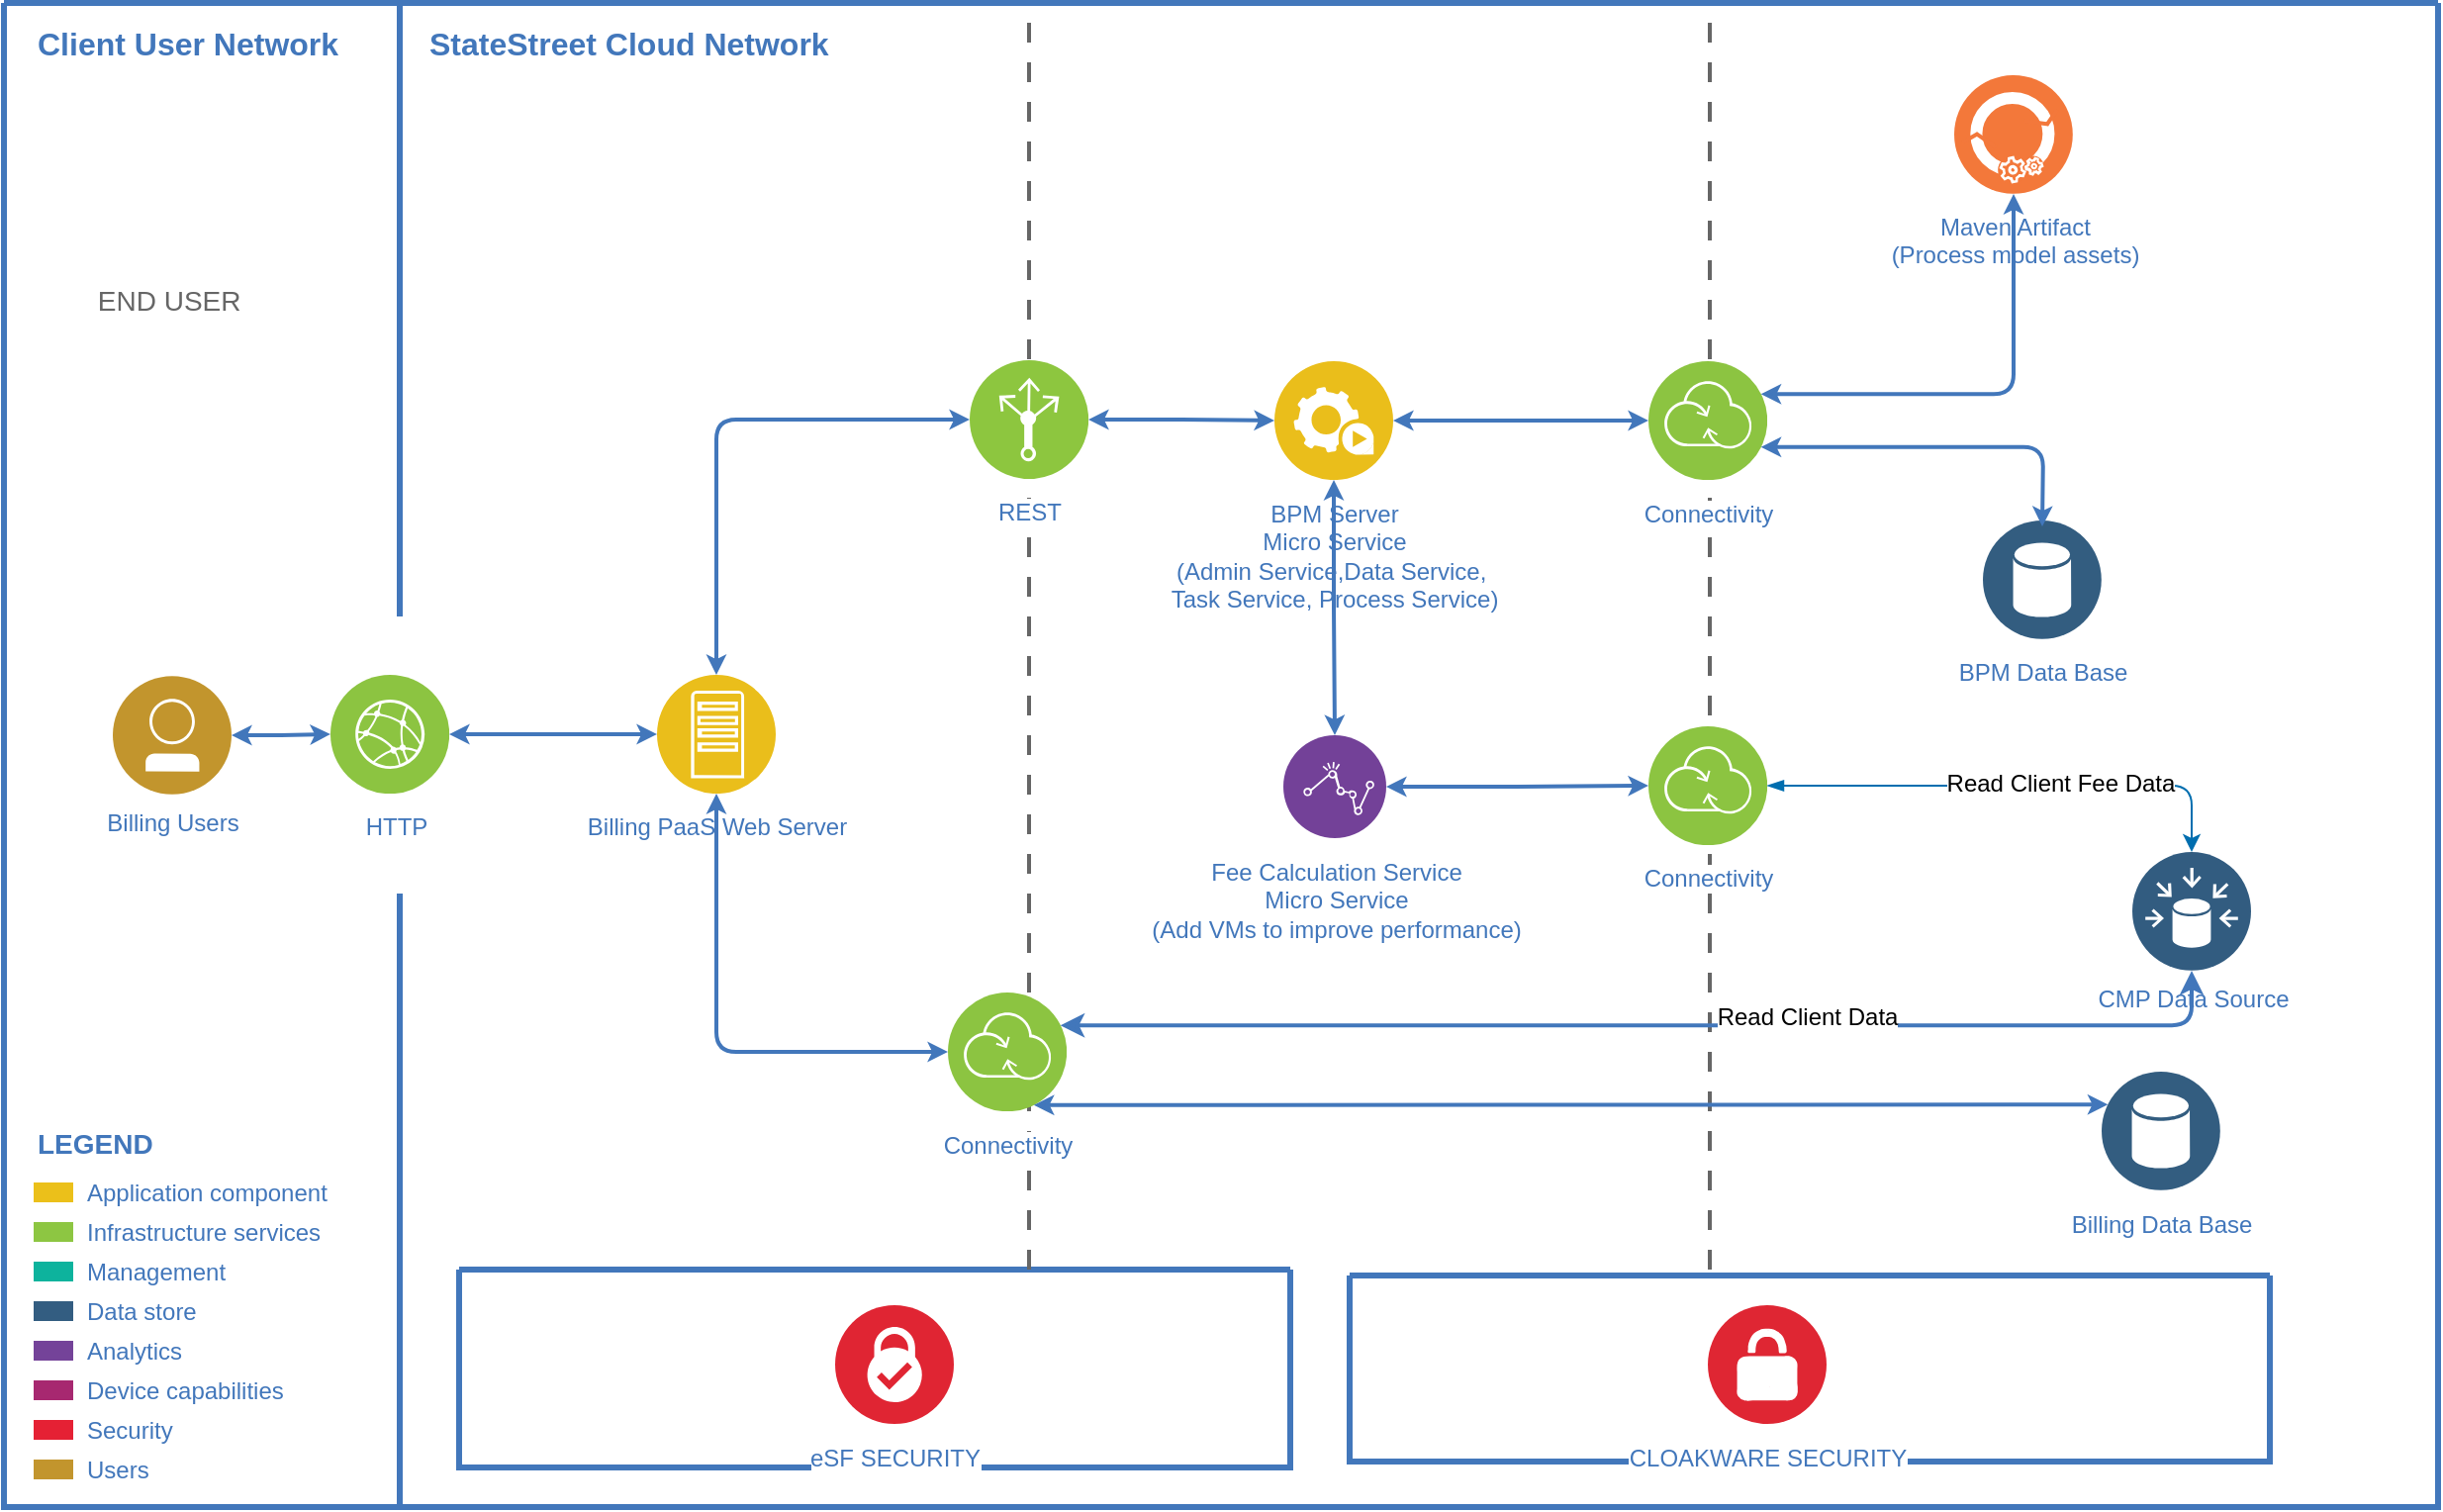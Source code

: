 <mxfile version="11.2.1" type="github" pages="1"><diagram id="2f404044-711c-603c-8f00-f6bb4c023d3c" name="Page-1"><mxGraphModel dx="1422" dy="808" grid="1" gridSize="10" guides="1" tooltips="1" connect="1" arrows="1" fold="1" page="1" pageScale="1" pageWidth="1169" pageHeight="827" background="#ffffff" math="0" shadow="0"><root><mxCell id="0"/><mxCell id="1" parent="0"/><mxCell id="63" value="" style="swimlane;shadow=0;strokeColor=#4277BB;fillColor=#ffffff;fontColor=none;align=right;startSize=0;collapsible=0;noLabel=1;strokeWidth=3;" parent="1" vertex="1"><mxGeometry x="280" y="148.5" width="1230" height="760" as="geometry"/></mxCell><mxCell id="Xh_vkmDaWnO0yCEQ2tFV-343" value="" style="line;strokeWidth=2;html=1;shadow=0;labelBackgroundColor=#ffffff;fillColor=none;gradientColor=none;fontSize=12;fontColor=#4277BB;align=center;dashed=1;dashPattern=5 5;strokeColor=#666666;direction=south;" parent="63" vertex="1"><mxGeometry x="857" y="10" width="10" height="640" as="geometry"/></mxCell><mxCell id="242" style="edgeStyle=elbowEdgeStyle;rounded=0;elbow=vertical;html=1;exitX=0;exitY=0.5;entryX=0;entryY=0.5;labelBackgroundColor=#ffffff;startArrow=classic;startFill=1;startSize=4;endArrow=none;endFill=0;endSize=4;jettySize=auto;orthogonalLoop=1;strokeColor=#4277BB;strokeWidth=2;fontSize=12;fontColor=#4277BB;" parent="63" source="174" target="174" edge="1"><mxGeometry relative="1" as="geometry"/></mxCell><mxCell id="279" style="edgeStyle=orthogonalEdgeStyle;rounded=0;html=1;labelBackgroundColor=#ffffff;startArrow=classic;startFill=1;startSize=4;endArrow=classic;endFill=1;endSize=4;jettySize=auto;orthogonalLoop=1;strokeColor=#4277BB;strokeWidth=2;fontSize=12;fontColor=#4277BB;" parent="63" source="243" target="119" edge="1"><mxGeometry relative="1" as="geometry"/></mxCell><mxCell id="102" value="Client User Network" style="text;html=1;align=left;verticalAlign=middle;fontColor=#4277BB;shadow=0;dashed=0;strokeColor=none;fillColor=none;labelBackgroundColor=none;fontStyle=1;fontSize=16;spacingLeft=5;" parent="63" vertex="1"><mxGeometry x="10" y="10" width="170" height="20" as="geometry"/></mxCell><mxCell id="103" value="" style="line;strokeWidth=3;direction=south;html=1;shadow=0;labelBackgroundColor=none;fillColor=none;gradientColor=none;fontSize=12;fontColor=#4277BB;align=right;strokeColor=#4277BB;" parent="63" vertex="1"><mxGeometry x="195" y="1" width="10" height="309" as="geometry"/></mxCell><mxCell id="107" value="StateStreet Cloud Network" style="text;html=1;align=left;verticalAlign=middle;fontColor=#4277BB;shadow=0;dashed=0;strokeColor=none;fillColor=none;labelBackgroundColor=none;fontStyle=1;fontSize=16;spacingLeft=5;" parent="63" vertex="1"><mxGeometry x="208" y="10" width="190" height="20" as="geometry"/></mxCell><mxCell id="109" value="Application component" style="rounded=0;html=1;shadow=0;labelBackgroundColor=none;strokeColor=none;strokeWidth=2;fillColor=#EBC01A;gradientColor=none;fontSize=12;fontColor=#4277BB;align=left;labelPosition=right;verticalLabelPosition=middle;verticalAlign=middle;spacingLeft=5;" parent="63" vertex="1"><mxGeometry x="15" y="596" width="20" height="10" as="geometry"/></mxCell><mxCell id="110" value="Infrastructure services" style="rounded=0;html=1;shadow=0;labelBackgroundColor=none;strokeColor=none;strokeWidth=2;fillColor=#8DC642;gradientColor=none;fontSize=12;fontColor=#4277BB;align=left;labelPosition=right;verticalLabelPosition=middle;verticalAlign=middle;spacingLeft=5;" parent="63" vertex="1"><mxGeometry x="15" y="616" width="20" height="10" as="geometry"/></mxCell><mxCell id="111" value="Management" style="rounded=0;html=1;shadow=0;labelBackgroundColor=none;strokeColor=none;strokeWidth=2;fillColor=#0DB39D;gradientColor=none;fontSize=12;fontColor=#4277BB;align=left;labelPosition=right;verticalLabelPosition=middle;verticalAlign=middle;spacingLeft=5;" parent="63" vertex="1"><mxGeometry x="15" y="636" width="20" height="10" as="geometry"/></mxCell><mxCell id="112" value="Data store" style="rounded=0;html=1;shadow=0;labelBackgroundColor=none;strokeColor=none;strokeWidth=2;fillColor=#335D81;gradientColor=none;fontSize=12;fontColor=#4277BB;align=left;labelPosition=right;verticalLabelPosition=middle;verticalAlign=middle;spacingLeft=5;" parent="63" vertex="1"><mxGeometry x="15" y="656" width="20" height="10" as="geometry"/></mxCell><mxCell id="113" value="Analytics" style="rounded=0;html=1;shadow=0;labelBackgroundColor=none;strokeColor=none;strokeWidth=2;fillColor=#744399;gradientColor=none;fontSize=12;fontColor=#4277BB;align=left;labelPosition=right;verticalLabelPosition=middle;verticalAlign=middle;spacingLeft=5;" parent="63" vertex="1"><mxGeometry x="15" y="676" width="20" height="10" as="geometry"/></mxCell><mxCell id="114" value="Device capabilities" style="rounded=0;html=1;shadow=0;labelBackgroundColor=none;strokeColor=none;strokeWidth=2;fillColor=#A72870;gradientColor=none;fontSize=12;fontColor=#4277BB;align=left;labelPosition=right;verticalLabelPosition=middle;verticalAlign=middle;spacingLeft=5;" parent="63" vertex="1"><mxGeometry x="15" y="696" width="20" height="10" as="geometry"/></mxCell><mxCell id="115" value="Security" style="rounded=0;html=1;shadow=0;labelBackgroundColor=none;strokeColor=none;strokeWidth=2;fillColor=#E52134;gradientColor=none;fontSize=12;fontColor=#4277BB;align=left;labelPosition=right;verticalLabelPosition=middle;verticalAlign=middle;spacingLeft=5;" parent="63" vertex="1"><mxGeometry x="15" y="716" width="20" height="10" as="geometry"/></mxCell><mxCell id="117" value="LEGEND" style="text;html=1;align=left;verticalAlign=middle;fontColor=#4277BB;shadow=0;dashed=0;strokeColor=none;fillColor=none;labelBackgroundColor=none;fontStyle=1;fontSize=14;spacingLeft=0;" parent="63" vertex="1"><mxGeometry x="15" y="566" width="150" height="20" as="geometry"/></mxCell><mxCell id="119" value="HTTP" style="aspect=fixed;perimeter=ellipsePerimeter;html=1;align=center;shadow=0;image;image=img/lib/ibm/infrastructure/edge_services.svg;labelBackgroundColor=#ffffff;strokeColor=none;strokeWidth=2;fillColor=#808080;gradientColor=none;fontSize=12;fontColor=#4277BB;rounded=0;verticalAlign=top;spacingLeft=5;spacingTop=3;" parent="63" vertex="1"><mxGeometry x="165" y="339.5" width="60" height="60" as="geometry"/></mxCell><mxCell id="174" value="" style="swimlane;shadow=0;labelBackgroundColor=#007FFF;strokeColor=#4277BB;fillColor=none;gradientColor=none;fontColor=#000000;align=right;collapsible=0;startSize=0;strokeWidth=3;" parent="63" vertex="1"><mxGeometry x="230" y="640" width="420" height="100" as="geometry"/></mxCell><mxCell id="214" value="eSF SECURITY" style="aspect=fixed;perimeter=ellipsePerimeter;html=1;align=center;shadow=0;dashed=0;image;image=img/lib/ibm/security/security_services.svg;labelBackgroundColor=#ffffff;strokeColor=#4277BB;strokeWidth=2;fillColor=none;gradientColor=none;fontSize=12;fontColor=#4277BB;spacingTop=3;" parent="174" vertex="1"><mxGeometry x="190" y="18" width="60" height="60" as="geometry"/></mxCell><mxCell id="190" value="" style="line;strokeWidth=3;direction=south;html=1;shadow=0;labelBackgroundColor=none;fillColor=none;gradientColor=none;fontSize=12;fontColor=#4277BB;align=right;strokeColor=#4277BB;" parent="63" vertex="1"><mxGeometry x="195" y="450" width="10" height="310" as="geometry"/></mxCell><mxCell id="243" value="Billing Users" style="aspect=fixed;perimeter=ellipsePerimeter;html=1;align=center;shadow=0;dashed=0;image;image=img/lib/ibm/users/user.svg;labelBackgroundColor=#ffffff;strokeColor=#4277BB;strokeWidth=2;fillColor=none;gradientColor=none;fontSize=12;fontColor=#4277BB;" parent="63" vertex="1"><mxGeometry x="55" y="340" width="60" height="60" as="geometry"/></mxCell><mxCell id="245" value="Fee Calculation Service&lt;br&gt;Micro Service&lt;br&gt;(Add VMs to improve performance)" style="aspect=fixed;perimeter=ellipsePerimeter;html=1;align=center;shadow=0;dashed=0;image;image=img/lib/ibm/analytics/analytics.svg;labelBackgroundColor=#ffffff;strokeColor=#4277BB;strokeWidth=2;fillColor=none;gradientColor=none;fontSize=12;fontColor=#4277BB;spacingTop=3;" parent="63" vertex="1"><mxGeometry x="646.5" y="370" width="52" height="52" as="geometry"/></mxCell><mxCell id="250" value="" style="line;strokeWidth=2;html=1;shadow=0;labelBackgroundColor=#ffffff;fillColor=none;gradientColor=none;fontSize=12;fontColor=#4277BB;align=center;dashed=1;dashPattern=5 5;strokeColor=#666666;direction=south;" parent="63" vertex="1"><mxGeometry x="513" y="10" width="10" height="630" as="geometry"/></mxCell><mxCell id="255" value="CMP Data Source" style="aspect=fixed;perimeter=ellipsePerimeter;html=1;align=center;shadow=0;dashed=0;image;image=img/lib/ibm/data/data_sources.svg;labelBackgroundColor=#ffffff;strokeColor=#4277BB;strokeWidth=2;fillColor=none;gradientColor=none;fontSize=12;fontColor=#4277BB;direction=east;" parent="63" vertex="1"><mxGeometry x="1075.5" y="429" width="60" height="60" as="geometry"/></mxCell><mxCell id="282" value="END USER&amp;nbsp;" style="text;html=1;align=center;verticalAlign=middle;fontColor=#666666;shadow=0;dashed=0;strokeColor=none;fillColor=none;labelBackgroundColor=none;fontStyle=0;fontSize=14;spacingLeft=0;" parent="63" vertex="1"><mxGeometry x="10" y="133" width="150" height="34" as="geometry"/></mxCell><mxCell id="285" value="Users" style="rounded=0;html=1;shadow=0;labelBackgroundColor=none;strokeColor=none;strokeWidth=2;fillColor=#C2952D;gradientColor=none;fontSize=12;fontColor=#4277BB;align=left;labelPosition=right;verticalLabelPosition=middle;verticalAlign=middle;spacingLeft=5;" parent="63" vertex="1"><mxGeometry x="15" y="736" width="20" height="10" as="geometry"/></mxCell><mxCell id="Xh_vkmDaWnO0yCEQ2tFV-292" value="Billing PaaS Web Server&lt;br&gt;" style="aspect=fixed;perimeter=ellipsePerimeter;html=1;align=center;shadow=0;dashed=0;fontColor=#4277BB;labelBackgroundColor=#ffffff;fontSize=12;spacingTop=3;image;image=img/lib/ibm/applications/app_server.svg;" parent="63" vertex="1"><mxGeometry x="330" y="339.5" width="60" height="60" as="geometry"/></mxCell><mxCell id="Xh_vkmDaWnO0yCEQ2tFV-295" value="BPM Server&lt;br&gt;Micro Service&lt;br&gt;(Admin Service,Data Service,&amp;nbsp;&lt;br&gt;Task Service,&amp;nbsp;Process Service)" style="aspect=fixed;perimeter=ellipsePerimeter;html=1;align=center;shadow=0;dashed=0;fontColor=#4277BB;labelBackgroundColor=#ffffff;fontSize=12;spacingTop=3;image;image=img/lib/ibm/applications/automation_tools.svg;" parent="63" vertex="1"><mxGeometry x="642" y="181" width="60" height="60" as="geometry"/></mxCell><mxCell id="Xh_vkmDaWnO0yCEQ2tFV-297" value="REST" style="aspect=fixed;perimeter=ellipsePerimeter;html=1;align=center;shadow=0;dashed=0;fontColor=#4277BB;labelBackgroundColor=#ffffff;fontSize=12;spacingTop=3;image;image=img/lib/ibm/infrastructure/load_balancing_routing.svg;" parent="63" vertex="1"><mxGeometry x="488" y="180.5" width="60" height="60" as="geometry"/></mxCell><mxCell id="Xh_vkmDaWnO0yCEQ2tFV-302" value="Maven Artifact&lt;br&gt;(Process model assets)" style="aspect=fixed;perimeter=ellipsePerimeter;html=1;align=center;shadow=0;dashed=0;fontColor=#4277BB;labelBackgroundColor=#ffffff;fontSize=12;spacingTop=3;image;image=img/lib/ibm/devops/artifact_management.svg;" parent="63" vertex="1"><mxGeometry x="985.5" y="36.5" width="60" height="60" as="geometry"/></mxCell><mxCell id="Xh_vkmDaWnO0yCEQ2tFV-307" value="BPM Data Base" style="aspect=fixed;perimeter=ellipsePerimeter;html=1;align=center;shadow=0;dashed=0;fontColor=#4277BB;labelBackgroundColor=#ffffff;fontSize=12;spacingTop=3;image;image=img/lib/ibm/data/data_services.svg;" parent="63" vertex="1"><mxGeometry x="1000" y="261.5" width="60" height="60" as="geometry"/></mxCell><mxCell id="Xh_vkmDaWnO0yCEQ2tFV-314" value="Connectivity" style="aspect=fixed;perimeter=ellipsePerimeter;html=1;align=center;shadow=0;dashed=0;fontColor=#4277BB;labelBackgroundColor=#ffffff;fontSize=12;spacingTop=3;image;image=img/lib/ibm/infrastructure/transformation_connectivity.svg;" parent="63" vertex="1"><mxGeometry x="831" y="181" width="60" height="60" as="geometry"/></mxCell><mxCell id="Xh_vkmDaWnO0yCEQ2tFV-320" value="Connectivity" style="aspect=fixed;perimeter=ellipsePerimeter;html=1;align=center;shadow=0;dashed=0;fontColor=#4277BB;labelBackgroundColor=#ffffff;fontSize=12;spacingTop=3;image;image=img/lib/ibm/infrastructure/transformation_connectivity.svg;" parent="63" vertex="1"><mxGeometry x="477" y="500" width="60" height="60" as="geometry"/></mxCell><mxCell id="Xh_vkmDaWnO0yCEQ2tFV-321" value="Billing Data Base" style="aspect=fixed;perimeter=ellipsePerimeter;html=1;align=center;shadow=0;dashed=0;fontColor=#4277BB;labelBackgroundColor=#ffffff;fontSize=12;spacingTop=3;image;image=img/lib/ibm/data/data_services.svg;" parent="63" vertex="1"><mxGeometry x="1060" y="540" width="60" height="60" as="geometry"/></mxCell><mxCell id="Xh_vkmDaWnO0yCEQ2tFV-352" style="edgeStyle=orthogonalEdgeStyle;rounded=1;orthogonalLoop=1;jettySize=auto;html=1;startArrow=blockThin;startFill=1;fillColor=#1ba1e2;strokeColor=#006EAF;" parent="63" source="Xh_vkmDaWnO0yCEQ2tFV-324" target="255" edge="1"><mxGeometry relative="1" as="geometry"/></mxCell><mxCell id="Xh_vkmDaWnO0yCEQ2tFV-356" value="Read Client Fee Data" style="text;html=1;resizable=0;points=[];align=center;verticalAlign=middle;labelBackgroundColor=#ffffff;" parent="Xh_vkmDaWnO0yCEQ2tFV-352" vertex="1" connectable="0"><mxGeometry x="0.192" y="1" relative="1" as="geometry"><mxPoint as="offset"/></mxGeometry></mxCell><mxCell id="Xh_vkmDaWnO0yCEQ2tFV-324" value="Connectivity" style="aspect=fixed;perimeter=ellipsePerimeter;html=1;align=center;shadow=0;dashed=0;fontColor=#4277BB;labelBackgroundColor=#ffffff;fontSize=12;spacingTop=3;image;image=img/lib/ibm/infrastructure/transformation_connectivity.svg;" parent="63" vertex="1"><mxGeometry x="831" y="365.5" width="60" height="60" as="geometry"/></mxCell><mxCell id="Xh_vkmDaWnO0yCEQ2tFV-326" style="edgeStyle=orthogonalEdgeStyle;rounded=1;html=1;labelBackgroundColor=#ffffff;startArrow=classic;startFill=1;startSize=4;endArrow=classic;endFill=1;endSize=4;jettySize=auto;orthogonalLoop=1;strokeColor=#4277BB;strokeWidth=2;fontSize=12;fontColor=#4277BB;entryX=0;entryY=0.5;entryDx=0;entryDy=0;exitX=0.5;exitY=0;exitDx=0;exitDy=0;" parent="63" source="Xh_vkmDaWnO0yCEQ2tFV-292" target="Xh_vkmDaWnO0yCEQ2tFV-297" edge="1"><mxGeometry relative="1" as="geometry"><mxPoint x="125" y="380" as="sourcePoint"/><mxPoint x="175.004" y="380" as="targetPoint"/></mxGeometry></mxCell><mxCell id="Xh_vkmDaWnO0yCEQ2tFV-328" style="edgeStyle=orthogonalEdgeStyle;rounded=1;html=1;labelBackgroundColor=#ffffff;startArrow=classic;startFill=1;startSize=4;endArrow=classic;endFill=1;endSize=4;jettySize=auto;orthogonalLoop=1;strokeColor=#4277BB;strokeWidth=2;fontSize=12;fontColor=#4277BB;entryX=0;entryY=0.5;entryDx=0;entryDy=0;exitX=0.5;exitY=1;exitDx=0;exitDy=0;" parent="63" source="Xh_vkmDaWnO0yCEQ2tFV-292" target="Xh_vkmDaWnO0yCEQ2tFV-320" edge="1"><mxGeometry relative="1" as="geometry"><mxPoint x="238" y="380" as="sourcePoint"/><mxPoint x="340.004" y="380" as="targetPoint"/></mxGeometry></mxCell><mxCell id="Xh_vkmDaWnO0yCEQ2tFV-335" style="edgeStyle=orthogonalEdgeStyle;rounded=0;html=1;labelBackgroundColor=#ffffff;startArrow=classic;startFill=1;startSize=4;endArrow=classic;endFill=1;endSize=4;jettySize=auto;orthogonalLoop=1;strokeColor=#4277BB;strokeWidth=2;fontSize=12;fontColor=#4277BB;entryX=0;entryY=0.25;entryDx=0;entryDy=0;exitX=0.75;exitY=1;exitDx=0;exitDy=0;" parent="63" source="Xh_vkmDaWnO0yCEQ2tFV-320" target="Xh_vkmDaWnO0yCEQ2tFV-321" edge="1"><mxGeometry relative="1" as="geometry"><mxPoint x="243" y="376" as="sourcePoint"/><mxPoint x="340.004" y="376" as="targetPoint"/></mxGeometry></mxCell><mxCell id="Xh_vkmDaWnO0yCEQ2tFV-336" style="edgeStyle=orthogonalEdgeStyle;rounded=1;html=1;labelBackgroundColor=#ffffff;startArrow=classic;startFill=1;endArrow=classic;endFill=1;jettySize=auto;orthogonalLoop=1;strokeColor=#4277BB;strokeWidth=2;fontSize=12;fontColor=#4277BB;entryX=0.5;entryY=1;entryDx=0;entryDy=0;exitX=1;exitY=0.25;exitDx=0;exitDy=0;" parent="63" source="Xh_vkmDaWnO0yCEQ2tFV-320" target="255" edge="1"><mxGeometry relative="1" as="geometry"><mxPoint x="557.996" y="530" as="sourcePoint"/><mxPoint x="970" y="514" as="targetPoint"/></mxGeometry></mxCell><mxCell id="Xh_vkmDaWnO0yCEQ2tFV-355" value="Read Client Data" style="text;html=1;resizable=0;points=[];align=center;verticalAlign=middle;labelBackgroundColor=#ffffff;" parent="Xh_vkmDaWnO0yCEQ2tFV-336" vertex="1" connectable="0"><mxGeometry x="0.259" y="4" relative="1" as="geometry"><mxPoint as="offset"/></mxGeometry></mxCell><mxCell id="Xh_vkmDaWnO0yCEQ2tFV-340" style="edgeStyle=orthogonalEdgeStyle;rounded=0;html=1;labelBackgroundColor=#ffffff;startArrow=classic;startFill=1;startSize=4;endArrow=classic;endFill=1;endSize=4;jettySize=auto;orthogonalLoop=1;strokeColor=#4277BB;strokeWidth=2;fontSize=12;fontColor=#4277BB;entryX=0;entryY=0.5;entryDx=0;entryDy=0;" parent="63" source="Xh_vkmDaWnO0yCEQ2tFV-295" target="Xh_vkmDaWnO0yCEQ2tFV-314" edge="1"><mxGeometry relative="1" as="geometry"><mxPoint x="560" y="220.5" as="sourcePoint"/><mxPoint x="660" y="220.5" as="targetPoint"/></mxGeometry></mxCell><mxCell id="Xh_vkmDaWnO0yCEQ2tFV-341" style="edgeStyle=orthogonalEdgeStyle;rounded=1;html=1;labelBackgroundColor=#ffffff;startArrow=classic;startFill=1;startSize=4;endArrow=classic;endFill=1;endSize=4;jettySize=auto;orthogonalLoop=1;strokeColor=#4277BB;strokeWidth=2;fontSize=12;fontColor=#4277BB;entryX=0.5;entryY=1;entryDx=0;entryDy=0;exitX=1;exitY=0.25;exitDx=0;exitDy=0;" parent="63" source="Xh_vkmDaWnO0yCEQ2tFV-314" target="Xh_vkmDaWnO0yCEQ2tFV-302" edge="1"><mxGeometry relative="1" as="geometry"><mxPoint x="719.996" y="220.5" as="sourcePoint"/><mxPoint x="794" y="130.5" as="targetPoint"/></mxGeometry></mxCell><mxCell id="Xh_vkmDaWnO0yCEQ2tFV-342" style="edgeStyle=orthogonalEdgeStyle;rounded=1;html=1;labelBackgroundColor=#ffffff;startArrow=classic;startFill=1;startSize=4;endArrow=classic;endFill=1;endSize=4;jettySize=auto;orthogonalLoop=1;strokeColor=#4277BB;strokeWidth=2;fontSize=12;fontColor=#4277BB;exitX=1;exitY=0.75;exitDx=0;exitDy=0;" parent="63" source="Xh_vkmDaWnO0yCEQ2tFV-314" edge="1"><mxGeometry relative="1" as="geometry"><mxPoint x="854" y="130.5" as="sourcePoint"/><mxPoint x="1030" y="264.5" as="targetPoint"/></mxGeometry></mxCell><mxCell id="Xh_vkmDaWnO0yCEQ2tFV-327" style="edgeStyle=orthogonalEdgeStyle;rounded=0;html=1;labelBackgroundColor=#ffffff;startArrow=classic;startFill=1;startSize=4;endArrow=classic;endFill=1;endSize=4;jettySize=auto;orthogonalLoop=1;strokeColor=#4277BB;strokeWidth=2;fontSize=12;fontColor=#4277BB;exitX=1;exitY=0.5;exitDx=0;exitDy=0;" parent="63" source="119" target="Xh_vkmDaWnO0yCEQ2tFV-292" edge="1"><mxGeometry relative="1" as="geometry"><mxPoint x="263" y="266.5" as="sourcePoint"/><mxPoint x="210.004" y="276.5" as="targetPoint"/></mxGeometry></mxCell><mxCell id="Xh_vkmDaWnO0yCEQ2tFV-339" style="edgeStyle=orthogonalEdgeStyle;rounded=0;html=1;labelBackgroundColor=#ffffff;startArrow=classic;startFill=1;startSize=4;endArrow=classic;endFill=1;endSize=4;jettySize=auto;orthogonalLoop=1;strokeColor=#4277BB;strokeWidth=2;fontSize=12;fontColor=#4277BB;entryX=0;entryY=0.5;entryDx=0;entryDy=0;" parent="63" source="Xh_vkmDaWnO0yCEQ2tFV-297" target="Xh_vkmDaWnO0yCEQ2tFV-295" edge="1"><mxGeometry relative="1" as="geometry"><mxPoint x="630" y="199.5" as="sourcePoint"/><mxPoint x="584" y="228.5" as="targetPoint"/></mxGeometry></mxCell><mxCell id="Xh_vkmDaWnO0yCEQ2tFV-350" style="edgeStyle=orthogonalEdgeStyle;rounded=0;html=1;labelBackgroundColor=#ffffff;startArrow=classic;startFill=1;startSize=4;endArrow=classic;endFill=1;endSize=4;jettySize=auto;orthogonalLoop=1;strokeColor=#4277BB;strokeWidth=2;fontSize=12;fontColor=#4277BB;exitX=0.5;exitY=1;exitDx=0;exitDy=0;" parent="63" source="Xh_vkmDaWnO0yCEQ2tFV-295" target="245" edge="1"><mxGeometry relative="1" as="geometry"><mxPoint x="557.999" y="220.735" as="sourcePoint"/><mxPoint x="659.941" y="220.735" as="targetPoint"/></mxGeometry></mxCell><mxCell id="Xh_vkmDaWnO0yCEQ2tFV-330" value="" style="swimlane;shadow=0;labelBackgroundColor=#007FFF;strokeColor=#4277BB;fillColor=none;gradientColor=none;fontColor=#000000;align=right;collapsible=0;startSize=0;strokeWidth=3;" parent="63" vertex="1"><mxGeometry x="680" y="643" width="465" height="94" as="geometry"/></mxCell><mxCell id="Xh_vkmDaWnO0yCEQ2tFV-329" value="CLOAKWARE SECURITY" style="aspect=fixed;perimeter=ellipsePerimeter;html=1;align=center;shadow=0;dashed=0;fontColor=#4277BB;labelBackgroundColor=#ffffff;fontSize=12;spacingTop=3;image;image=img/lib/ibm/security/vpn.svg;" parent="Xh_vkmDaWnO0yCEQ2tFV-330" vertex="1"><mxGeometry x="181" y="15" width="60" height="60" as="geometry"/></mxCell><mxCell id="Xh_vkmDaWnO0yCEQ2tFV-351" style="edgeStyle=orthogonalEdgeStyle;rounded=0;html=1;labelBackgroundColor=#ffffff;startArrow=classic;startFill=1;startSize=4;endArrow=classic;endFill=1;endSize=4;jettySize=auto;orthogonalLoop=1;strokeColor=#4277BB;strokeWidth=2;fontSize=12;fontColor=#4277BB;entryX=0;entryY=0.5;entryDx=0;entryDy=0;exitX=1;exitY=0.5;exitDx=0;exitDy=0;" parent="63" source="245" target="Xh_vkmDaWnO0yCEQ2tFV-324" edge="1"><mxGeometry relative="1" as="geometry"><mxPoint x="651" y="395.5" as="sourcePoint"/><mxPoint x="651.706" y="220.735" as="targetPoint"/><Array as="points"/></mxGeometry></mxCell></root></mxGraphModel></diagram></mxfile>